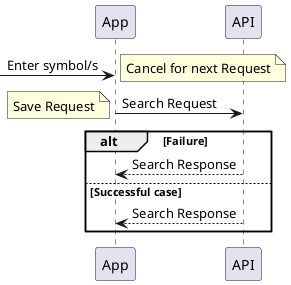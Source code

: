 @startuml

 -> App: Enter symbol/s
note left: Cancel for next Request


App -> API: Search Request
note left:Save Request
alt Failure

API --> App: Search Response
else Successful case

API --> App: Search Response
end

@enduml